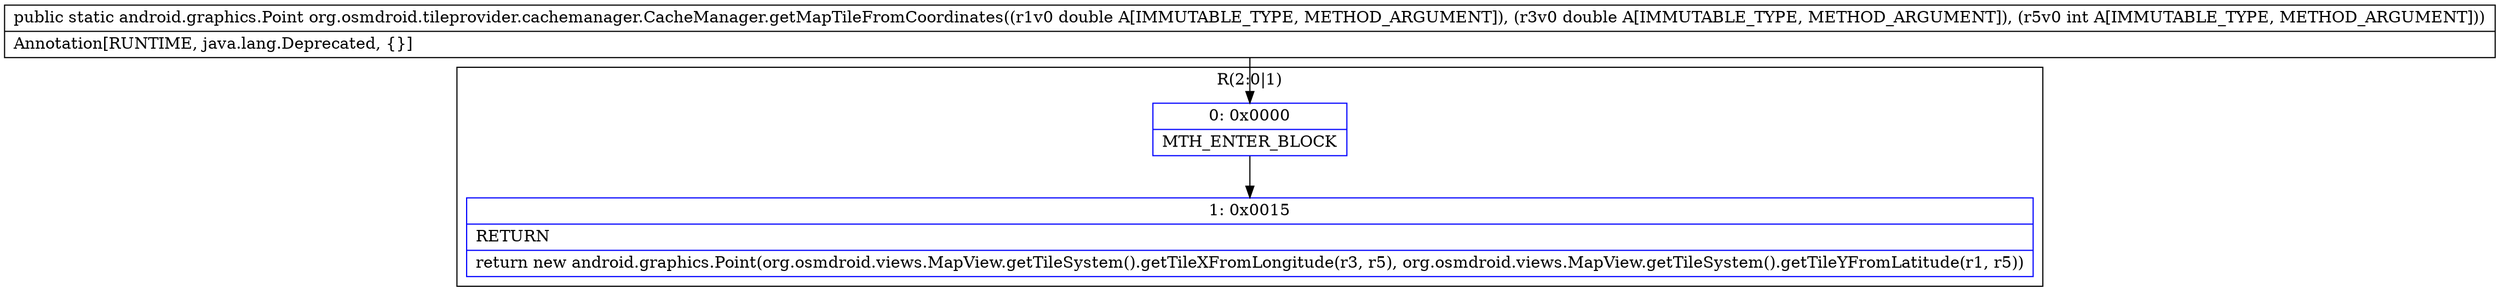 digraph "CFG fororg.osmdroid.tileprovider.cachemanager.CacheManager.getMapTileFromCoordinates(DDI)Landroid\/graphics\/Point;" {
subgraph cluster_Region_801708343 {
label = "R(2:0|1)";
node [shape=record,color=blue];
Node_0 [shape=record,label="{0\:\ 0x0000|MTH_ENTER_BLOCK\l}"];
Node_1 [shape=record,label="{1\:\ 0x0015|RETURN\l|return new android.graphics.Point(org.osmdroid.views.MapView.getTileSystem().getTileXFromLongitude(r3, r5), org.osmdroid.views.MapView.getTileSystem().getTileYFromLatitude(r1, r5))\l}"];
}
MethodNode[shape=record,label="{public static android.graphics.Point org.osmdroid.tileprovider.cachemanager.CacheManager.getMapTileFromCoordinates((r1v0 double A[IMMUTABLE_TYPE, METHOD_ARGUMENT]), (r3v0 double A[IMMUTABLE_TYPE, METHOD_ARGUMENT]), (r5v0 int A[IMMUTABLE_TYPE, METHOD_ARGUMENT]))  | Annotation[RUNTIME, java.lang.Deprecated, \{\}]\l}"];
MethodNode -> Node_0;
Node_0 -> Node_1;
}

